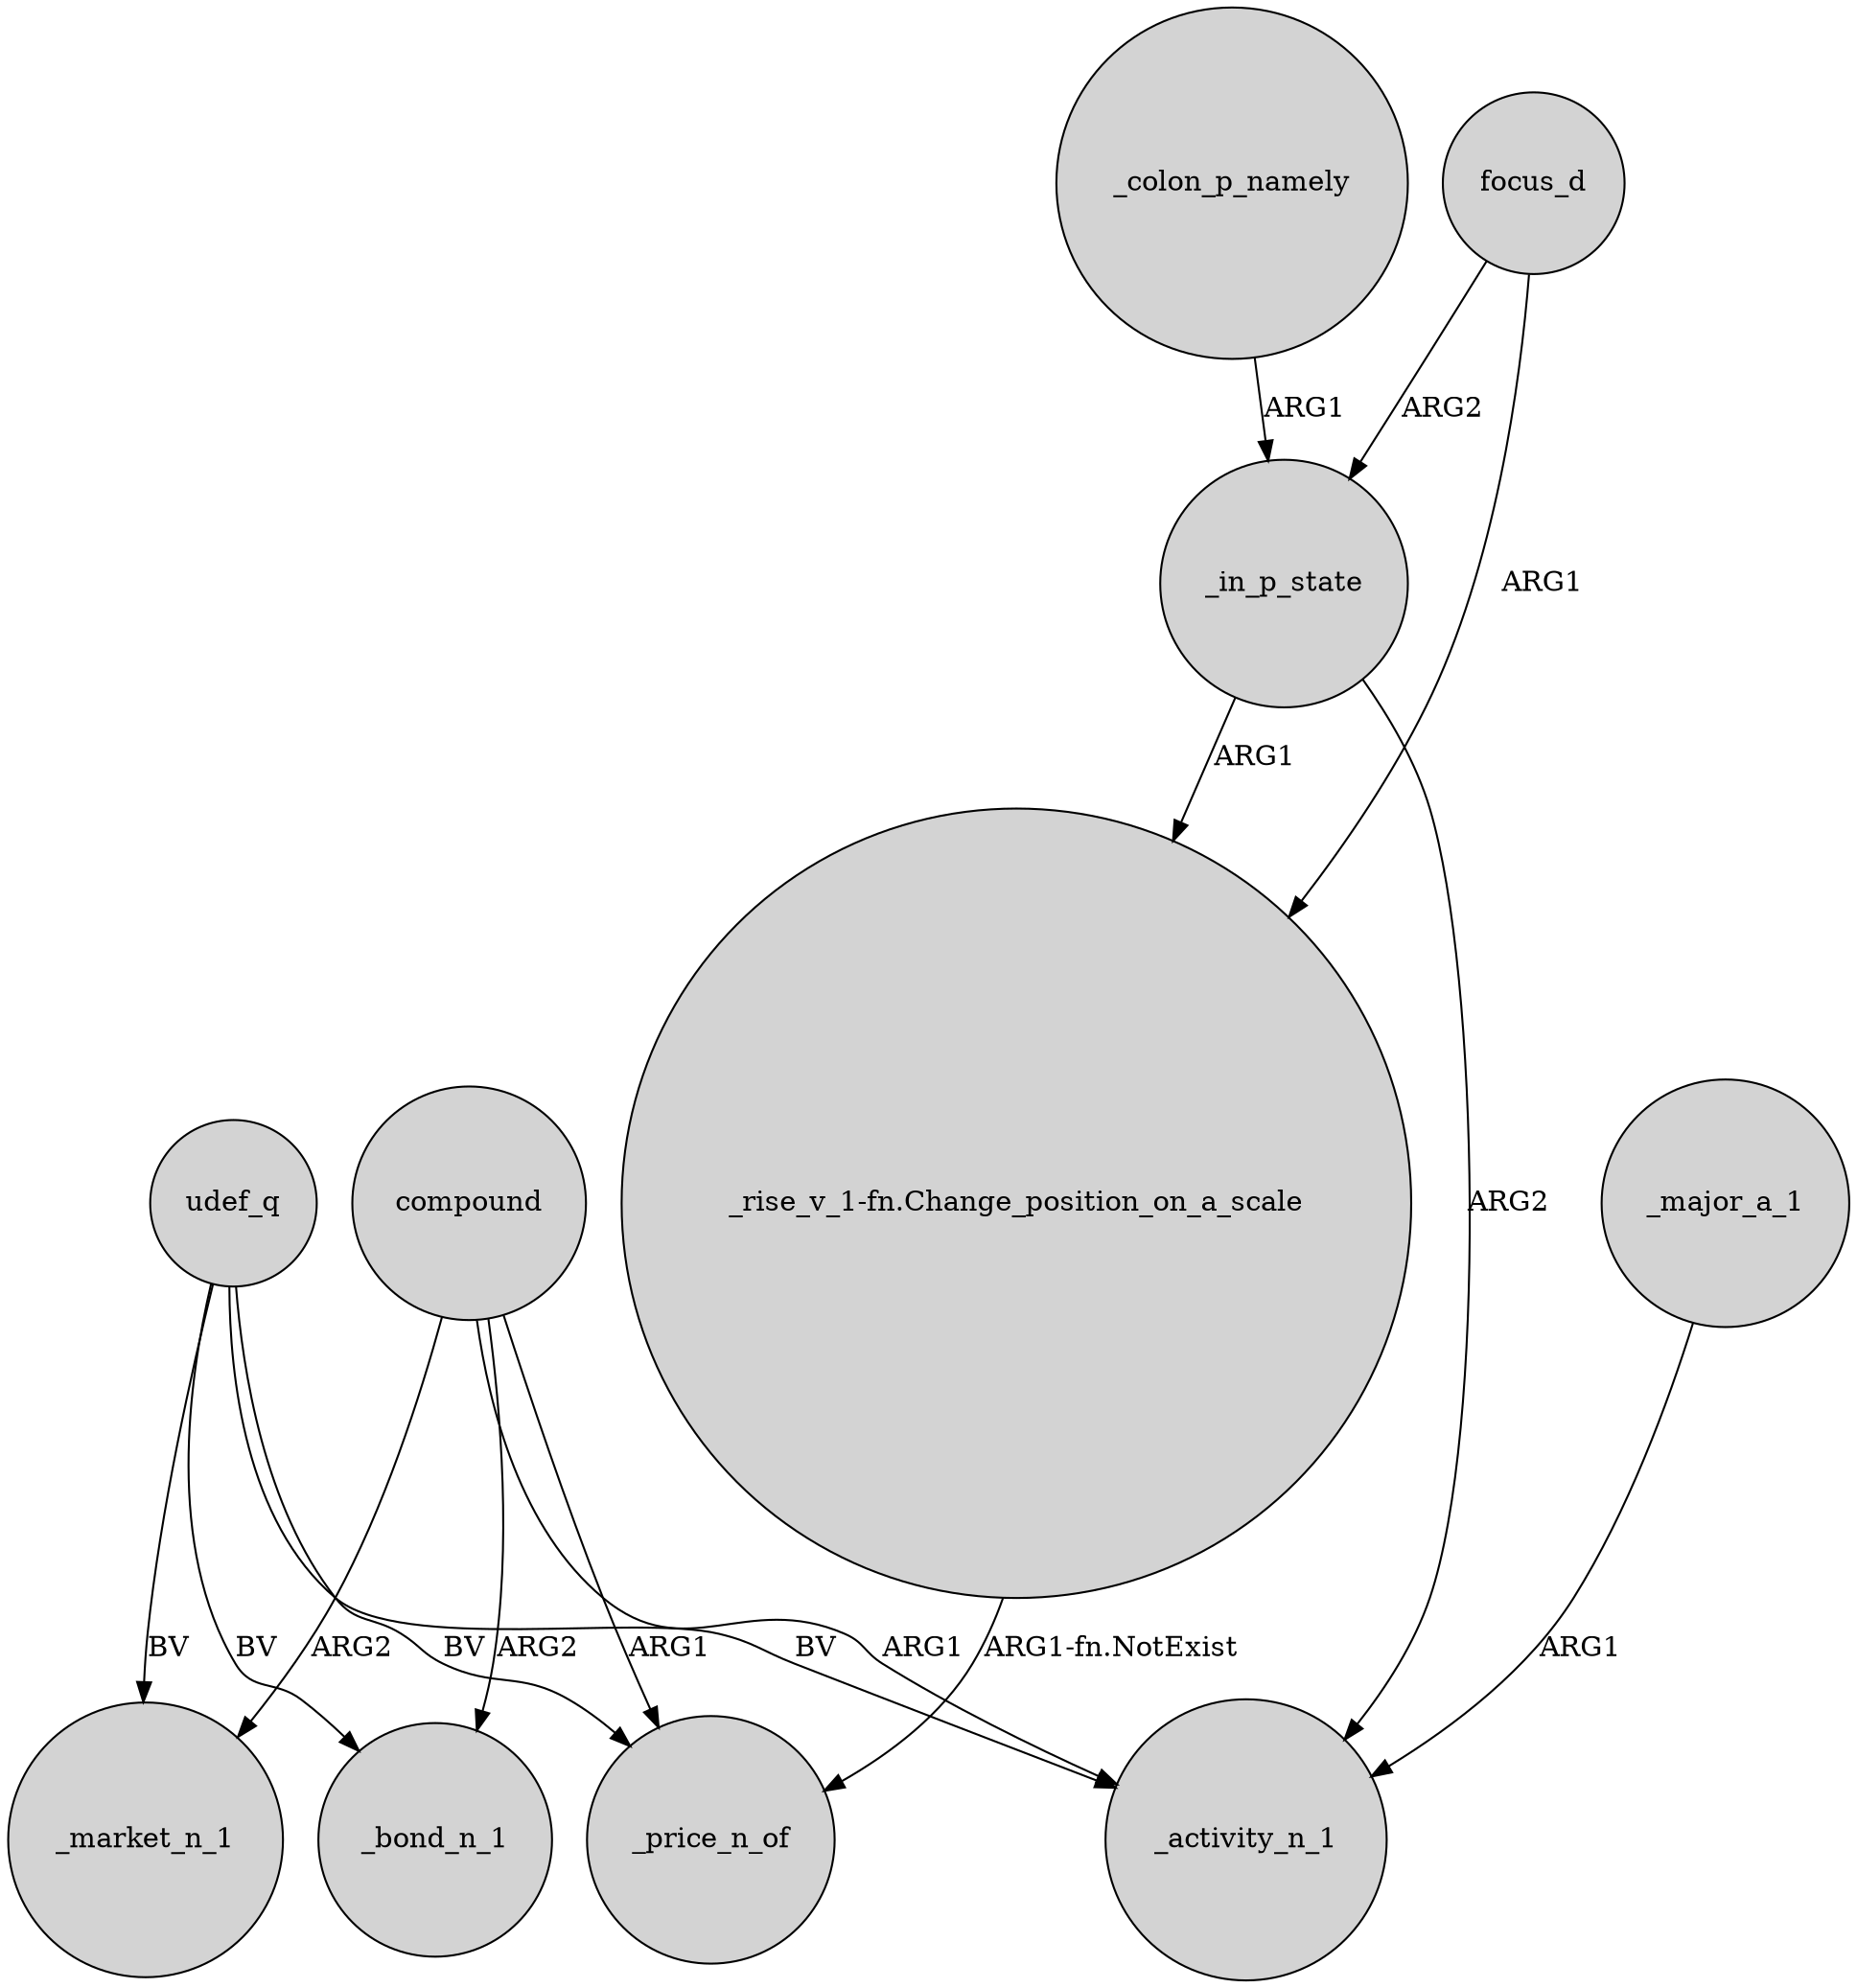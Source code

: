 digraph {
	node [shape=circle style=filled]
	compound -> _market_n_1 [label=ARG2]
	compound -> _bond_n_1 [label=ARG2]
	udef_q -> _bond_n_1 [label=BV]
	_colon_p_namely -> _in_p_state [label=ARG1]
	udef_q -> _market_n_1 [label=BV]
	_in_p_state -> "_rise_v_1-fn.Change_position_on_a_scale" [label=ARG1]
	compound -> _activity_n_1 [label=ARG1]
	udef_q -> _activity_n_1 [label=BV]
	udef_q -> _price_n_of [label=BV]
	compound -> _price_n_of [label=ARG1]
	focus_d -> "_rise_v_1-fn.Change_position_on_a_scale" [label=ARG1]
	_major_a_1 -> _activity_n_1 [label=ARG1]
	_in_p_state -> _activity_n_1 [label=ARG2]
	focus_d -> _in_p_state [label=ARG2]
	"_rise_v_1-fn.Change_position_on_a_scale" -> _price_n_of [label="ARG1-fn.NotExist"]
}
